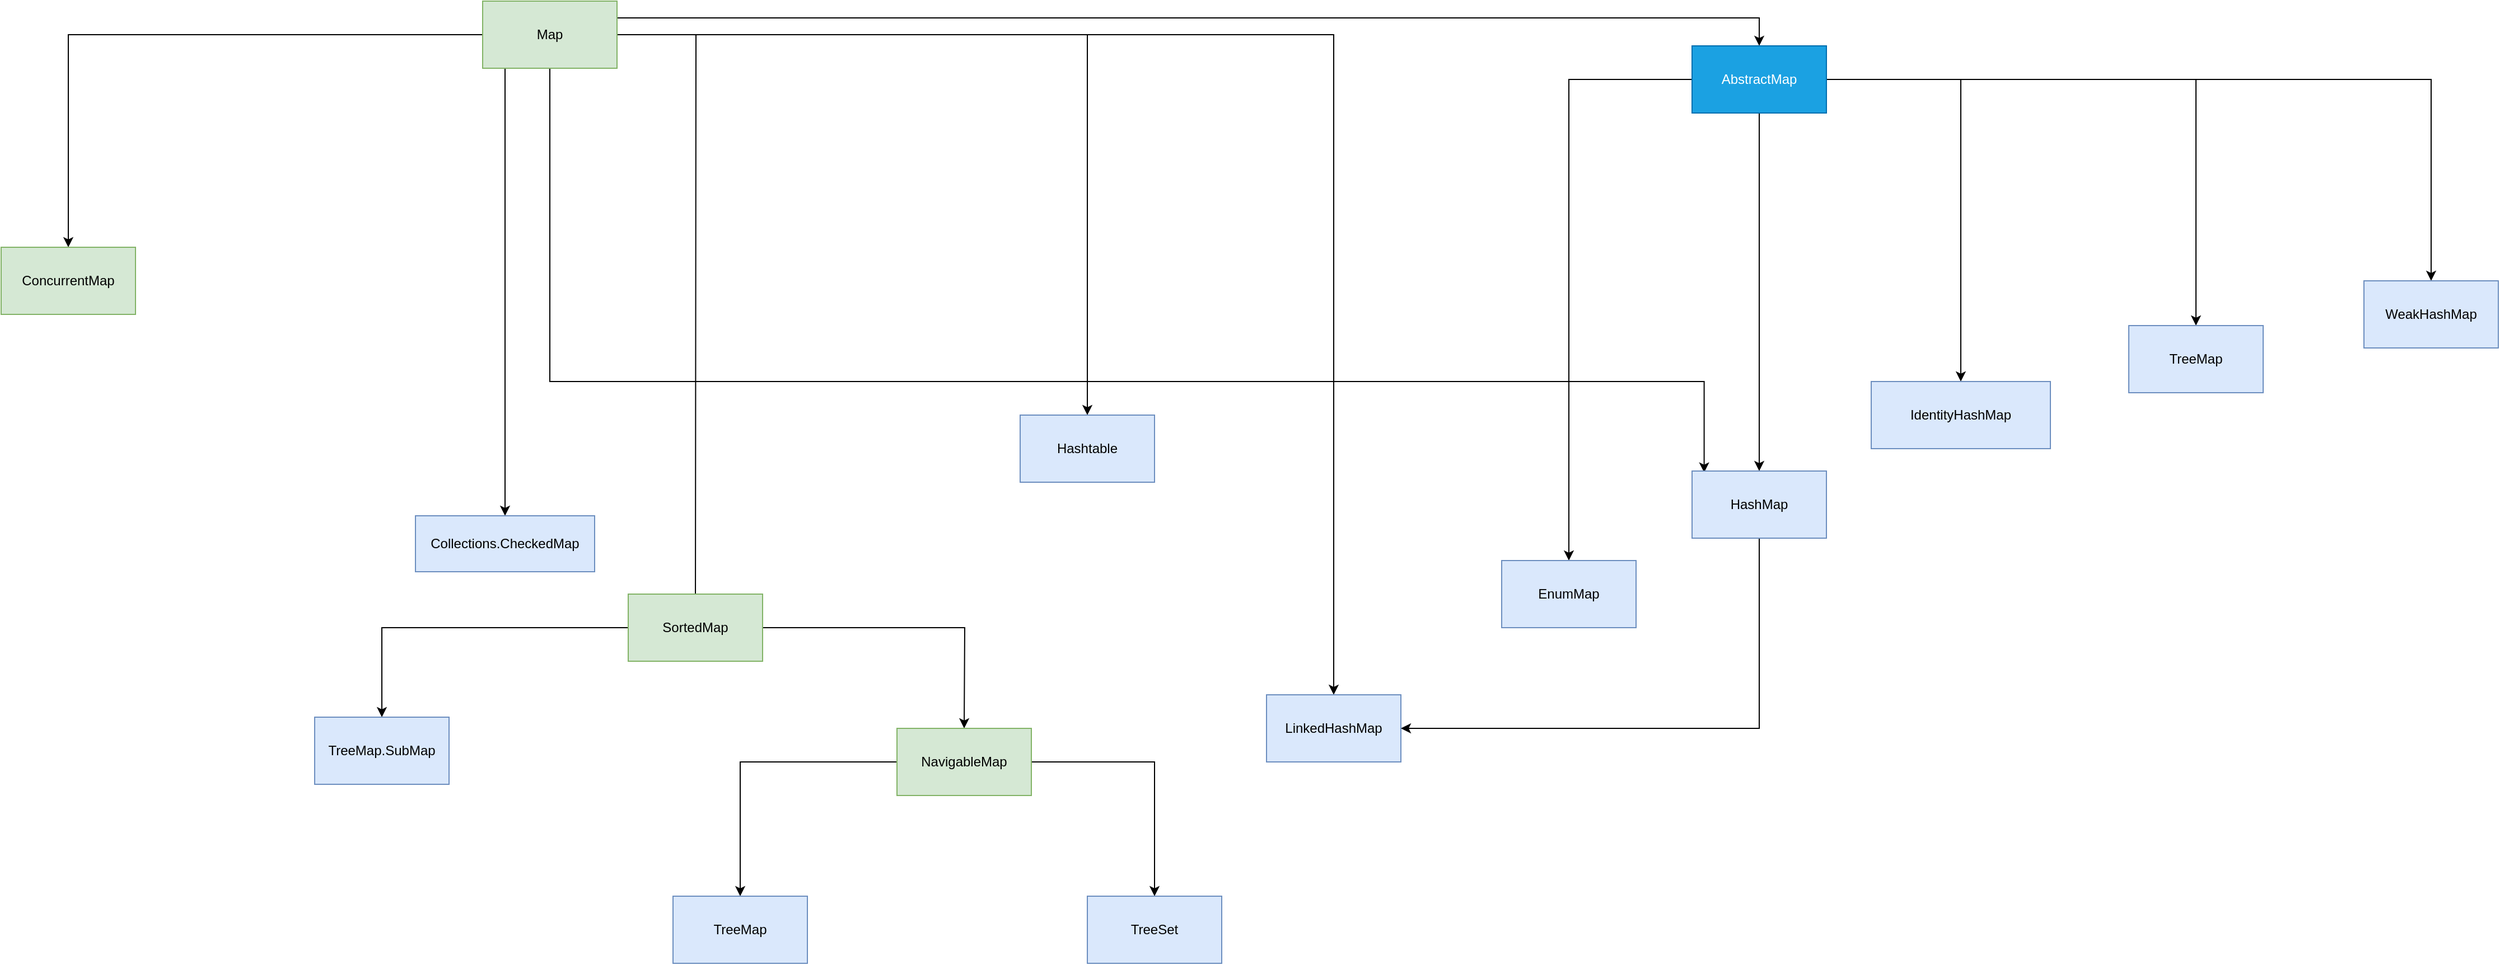 <mxfile version="13.7.1" type="github">
  <diagram id="ft0RDTEWMM9qcVWopbNN" name="第 1 页">
    <mxGraphModel dx="2557" dy="967" grid="1" gridSize="10" guides="1" tooltips="1" connect="1" arrows="1" fold="1" page="1" pageScale="1" pageWidth="827" pageHeight="1169" math="0" shadow="0">
      <root>
        <mxCell id="0" />
        <mxCell id="1" parent="0" />
        <mxCell id="yLaftU6mhb7iIhvLTqJX-21" style="edgeStyle=orthogonalEdgeStyle;rounded=0;orthogonalLoop=1;jettySize=auto;html=1;entryX=0.5;entryY=0;entryDx=0;entryDy=0;" edge="1" parent="1" source="yLaftU6mhb7iIhvLTqJX-1" target="yLaftU6mhb7iIhvLTqJX-22">
          <mxGeometry relative="1" as="geometry">
            <mxPoint x="790" y="300" as="targetPoint" />
          </mxGeometry>
        </mxCell>
        <mxCell id="yLaftU6mhb7iIhvLTqJX-24" style="edgeStyle=orthogonalEdgeStyle;rounded=0;orthogonalLoop=1;jettySize=auto;html=1;entryX=0.5;entryY=0;entryDx=0;entryDy=0;" edge="1" parent="1" source="yLaftU6mhb7iIhvLTqJX-1" target="yLaftU6mhb7iIhvLTqJX-14">
          <mxGeometry relative="1" as="geometry">
            <Array as="points">
              <mxPoint x="340" y="400" />
            </Array>
          </mxGeometry>
        </mxCell>
        <mxCell id="yLaftU6mhb7iIhvLTqJX-28" style="edgeStyle=orthogonalEdgeStyle;rounded=0;orthogonalLoop=1;jettySize=auto;html=1;" edge="1" parent="1" source="yLaftU6mhb7iIhvLTqJX-1">
          <mxGeometry relative="1" as="geometry">
            <mxPoint x="510.0" y="590" as="targetPoint" />
          </mxGeometry>
        </mxCell>
        <mxCell id="yLaftU6mhb7iIhvLTqJX-49" style="edgeStyle=orthogonalEdgeStyle;rounded=0;orthogonalLoop=1;jettySize=auto;html=1;entryX=0.5;entryY=0;entryDx=0;entryDy=0;" edge="1" parent="1" source="yLaftU6mhb7iIhvLTqJX-1" target="yLaftU6mhb7iIhvLTqJX-27">
          <mxGeometry relative="1" as="geometry" />
        </mxCell>
        <mxCell id="yLaftU6mhb7iIhvLTqJX-51" style="edgeStyle=orthogonalEdgeStyle;rounded=0;orthogonalLoop=1;jettySize=auto;html=1;" edge="1" parent="1" source="yLaftU6mhb7iIhvLTqJX-1" target="yLaftU6mhb7iIhvLTqJX-52">
          <mxGeometry relative="1" as="geometry">
            <mxPoint x="-50" y="290" as="targetPoint" />
          </mxGeometry>
        </mxCell>
        <mxCell id="yLaftU6mhb7iIhvLTqJX-54" style="edgeStyle=orthogonalEdgeStyle;rounded=0;orthogonalLoop=1;jettySize=auto;html=1;entryX=0.09;entryY=0.022;entryDx=0;entryDy=0;entryPerimeter=0;" edge="1" parent="1" source="yLaftU6mhb7iIhvLTqJX-1" target="yLaftU6mhb7iIhvLTqJX-42">
          <mxGeometry relative="1" as="geometry">
            <Array as="points">
              <mxPoint x="380" y="380" />
              <mxPoint x="1411" y="380" />
            </Array>
          </mxGeometry>
        </mxCell>
        <mxCell id="yLaftU6mhb7iIhvLTqJX-55" style="edgeStyle=orthogonalEdgeStyle;rounded=0;orthogonalLoop=1;jettySize=auto;html=1;exitX=1;exitY=0.25;exitDx=0;exitDy=0;entryX=0.5;entryY=0;entryDx=0;entryDy=0;" edge="1" parent="1" source="yLaftU6mhb7iIhvLTqJX-1" target="yLaftU6mhb7iIhvLTqJX-18">
          <mxGeometry relative="1" as="geometry" />
        </mxCell>
        <mxCell id="yLaftU6mhb7iIhvLTqJX-1" value="Map" style="rounded=0;whiteSpace=wrap;html=1;fillColor=#d5e8d4;strokeColor=#82b366;" vertex="1" parent="1">
          <mxGeometry x="320" y="40" width="120" height="60" as="geometry" />
        </mxCell>
        <mxCell id="yLaftU6mhb7iIhvLTqJX-14" value="Collections.CheckedMap" style="rounded=0;whiteSpace=wrap;html=1;fillColor=#dae8fc;strokeColor=#6c8ebf;" vertex="1" parent="1">
          <mxGeometry x="260" y="500" width="160" height="50" as="geometry" />
        </mxCell>
        <mxCell id="yLaftU6mhb7iIhvLTqJX-38" style="edgeStyle=orthogonalEdgeStyle;rounded=0;orthogonalLoop=1;jettySize=auto;html=1;" edge="1" parent="1" source="yLaftU6mhb7iIhvLTqJX-18" target="yLaftU6mhb7iIhvLTqJX-40">
          <mxGeometry relative="1" as="geometry">
            <mxPoint x="1330.0" y="540" as="targetPoint" />
          </mxGeometry>
        </mxCell>
        <mxCell id="yLaftU6mhb7iIhvLTqJX-41" style="edgeStyle=orthogonalEdgeStyle;rounded=0;orthogonalLoop=1;jettySize=auto;html=1;" edge="1" parent="1" source="yLaftU6mhb7iIhvLTqJX-18" target="yLaftU6mhb7iIhvLTqJX-42">
          <mxGeometry relative="1" as="geometry">
            <mxPoint x="1460.0" y="510" as="targetPoint" />
          </mxGeometry>
        </mxCell>
        <mxCell id="yLaftU6mhb7iIhvLTqJX-43" style="edgeStyle=orthogonalEdgeStyle;rounded=0;orthogonalLoop=1;jettySize=auto;html=1;" edge="1" parent="1" source="yLaftU6mhb7iIhvLTqJX-18" target="yLaftU6mhb7iIhvLTqJX-44">
          <mxGeometry relative="1" as="geometry">
            <mxPoint x="1620.0" y="510" as="targetPoint" />
          </mxGeometry>
        </mxCell>
        <mxCell id="yLaftU6mhb7iIhvLTqJX-45" style="edgeStyle=orthogonalEdgeStyle;rounded=0;orthogonalLoop=1;jettySize=auto;html=1;" edge="1" parent="1" source="yLaftU6mhb7iIhvLTqJX-18" target="yLaftU6mhb7iIhvLTqJX-46">
          <mxGeometry relative="1" as="geometry">
            <mxPoint x="1901.429" y="520" as="targetPoint" />
          </mxGeometry>
        </mxCell>
        <mxCell id="yLaftU6mhb7iIhvLTqJX-47" style="edgeStyle=orthogonalEdgeStyle;rounded=0;orthogonalLoop=1;jettySize=auto;html=1;" edge="1" parent="1" source="yLaftU6mhb7iIhvLTqJX-18" target="yLaftU6mhb7iIhvLTqJX-48">
          <mxGeometry relative="1" as="geometry">
            <mxPoint x="2060" y="510" as="targetPoint" />
          </mxGeometry>
        </mxCell>
        <mxCell id="yLaftU6mhb7iIhvLTqJX-18" value="AbstractMap" style="rounded=0;whiteSpace=wrap;html=1;fillColor=#1ba1e2;strokeColor=#006EAF;fontColor=#ffffff;" vertex="1" parent="1">
          <mxGeometry x="1400" y="80" width="120" height="60" as="geometry" />
        </mxCell>
        <mxCell id="yLaftU6mhb7iIhvLTqJX-22" value="Hashtable" style="rounded=0;whiteSpace=wrap;html=1;fillColor=#dae8fc;strokeColor=#6c8ebf;" vertex="1" parent="1">
          <mxGeometry x="800" y="410" width="120" height="60" as="geometry" />
        </mxCell>
        <mxCell id="yLaftU6mhb7iIhvLTqJX-25" style="edgeStyle=orthogonalEdgeStyle;rounded=0;orthogonalLoop=1;jettySize=auto;html=1;exitX=0.5;exitY=1;exitDx=0;exitDy=0;" edge="1" parent="1">
          <mxGeometry relative="1" as="geometry">
            <mxPoint x="-50" y="460" as="sourcePoint" />
            <mxPoint x="-50" y="460" as="targetPoint" />
          </mxGeometry>
        </mxCell>
        <mxCell id="yLaftU6mhb7iIhvLTqJX-27" value="LinkedHashMap" style="whiteSpace=wrap;html=1;fillColor=#dae8fc;strokeColor=#6c8ebf;" vertex="1" parent="1">
          <mxGeometry x="1020" y="660" width="120" height="60" as="geometry" />
        </mxCell>
        <mxCell id="yLaftU6mhb7iIhvLTqJX-30" style="edgeStyle=orthogonalEdgeStyle;rounded=0;orthogonalLoop=1;jettySize=auto;html=1;entryX=0.5;entryY=0;entryDx=0;entryDy=0;" edge="1" parent="1" source="yLaftU6mhb7iIhvLTqJX-29" target="yLaftU6mhb7iIhvLTqJX-31">
          <mxGeometry relative="1" as="geometry">
            <mxPoint x="230" y="710" as="targetPoint" />
          </mxGeometry>
        </mxCell>
        <mxCell id="yLaftU6mhb7iIhvLTqJX-32" style="edgeStyle=orthogonalEdgeStyle;rounded=0;orthogonalLoop=1;jettySize=auto;html=1;" edge="1" parent="1" source="yLaftU6mhb7iIhvLTqJX-29">
          <mxGeometry relative="1" as="geometry">
            <mxPoint x="750" y="690" as="targetPoint" />
          </mxGeometry>
        </mxCell>
        <mxCell id="yLaftU6mhb7iIhvLTqJX-29" value="SortedMap" style="whiteSpace=wrap;html=1;fillColor=#d5e8d4;strokeColor=#82b366;" vertex="1" parent="1">
          <mxGeometry x="450" y="570" width="120" height="60" as="geometry" />
        </mxCell>
        <mxCell id="yLaftU6mhb7iIhvLTqJX-31" value="TreeMap.SubMap" style="whiteSpace=wrap;html=1;fillColor=#dae8fc;strokeColor=#6c8ebf;" vertex="1" parent="1">
          <mxGeometry x="170" y="680" width="120" height="60" as="geometry" />
        </mxCell>
        <mxCell id="yLaftU6mhb7iIhvLTqJX-34" style="edgeStyle=orthogonalEdgeStyle;rounded=0;orthogonalLoop=1;jettySize=auto;html=1;entryX=0.5;entryY=0;entryDx=0;entryDy=0;" edge="1" parent="1" source="yLaftU6mhb7iIhvLTqJX-33" target="yLaftU6mhb7iIhvLTqJX-35">
          <mxGeometry relative="1" as="geometry">
            <mxPoint x="560" y="860" as="targetPoint" />
          </mxGeometry>
        </mxCell>
        <mxCell id="yLaftU6mhb7iIhvLTqJX-36" style="edgeStyle=orthogonalEdgeStyle;rounded=0;orthogonalLoop=1;jettySize=auto;html=1;entryX=0.5;entryY=0;entryDx=0;entryDy=0;" edge="1" parent="1" source="yLaftU6mhb7iIhvLTqJX-33" target="yLaftU6mhb7iIhvLTqJX-37">
          <mxGeometry relative="1" as="geometry">
            <mxPoint x="920" y="830" as="targetPoint" />
          </mxGeometry>
        </mxCell>
        <mxCell id="yLaftU6mhb7iIhvLTqJX-33" value="NavigableMap" style="whiteSpace=wrap;html=1;fillColor=#d5e8d4;strokeColor=#82b366;" vertex="1" parent="1">
          <mxGeometry x="690" y="690" width="120" height="60" as="geometry" />
        </mxCell>
        <mxCell id="yLaftU6mhb7iIhvLTqJX-35" value="TreeMap" style="whiteSpace=wrap;html=1;fillColor=#dae8fc;strokeColor=#6c8ebf;" vertex="1" parent="1">
          <mxGeometry x="490" y="840" width="120" height="60" as="geometry" />
        </mxCell>
        <mxCell id="yLaftU6mhb7iIhvLTqJX-37" value="TreeSet" style="whiteSpace=wrap;html=1;fillColor=#dae8fc;strokeColor=#6c8ebf;" vertex="1" parent="1">
          <mxGeometry x="860" y="840" width="120" height="60" as="geometry" />
        </mxCell>
        <mxCell id="yLaftU6mhb7iIhvLTqJX-40" value="EnumMap" style="rounded=0;whiteSpace=wrap;html=1;fillColor=#dae8fc;strokeColor=#6c8ebf;" vertex="1" parent="1">
          <mxGeometry x="1230.0" y="540" width="120" height="60" as="geometry" />
        </mxCell>
        <mxCell id="yLaftU6mhb7iIhvLTqJX-50" style="edgeStyle=orthogonalEdgeStyle;rounded=0;orthogonalLoop=1;jettySize=auto;html=1;entryX=1;entryY=0.5;entryDx=0;entryDy=0;" edge="1" parent="1" source="yLaftU6mhb7iIhvLTqJX-42" target="yLaftU6mhb7iIhvLTqJX-27">
          <mxGeometry relative="1" as="geometry">
            <Array as="points">
              <mxPoint x="1460" y="690" />
            </Array>
          </mxGeometry>
        </mxCell>
        <mxCell id="yLaftU6mhb7iIhvLTqJX-42" value="HashMap" style="rounded=0;whiteSpace=wrap;html=1;fillColor=#dae8fc;strokeColor=#6c8ebf;" vertex="1" parent="1">
          <mxGeometry x="1400.0" y="460" width="120" height="60" as="geometry" />
        </mxCell>
        <mxCell id="yLaftU6mhb7iIhvLTqJX-44" value="IdentityHashMap" style="rounded=0;whiteSpace=wrap;html=1;fillColor=#dae8fc;strokeColor=#6c8ebf;" vertex="1" parent="1">
          <mxGeometry x="1560" y="380" width="160" height="60" as="geometry" />
        </mxCell>
        <mxCell id="yLaftU6mhb7iIhvLTqJX-46" value="TreeMap" style="rounded=0;whiteSpace=wrap;html=1;fillColor=#dae8fc;strokeColor=#6c8ebf;" vertex="1" parent="1">
          <mxGeometry x="1789.999" y="330" width="120" height="60" as="geometry" />
        </mxCell>
        <mxCell id="yLaftU6mhb7iIhvLTqJX-48" value="WeakHashMap" style="rounded=0;whiteSpace=wrap;html=1;fillColor=#dae8fc;strokeColor=#6c8ebf;" vertex="1" parent="1">
          <mxGeometry x="2000" y="290" width="120" height="60" as="geometry" />
        </mxCell>
        <mxCell id="yLaftU6mhb7iIhvLTqJX-52" value="ConcurrentMap" style="rounded=0;whiteSpace=wrap;html=1;fillColor=#d5e8d4;strokeColor=#82b366;" vertex="1" parent="1">
          <mxGeometry x="-110" y="260" width="120" height="60" as="geometry" />
        </mxCell>
      </root>
    </mxGraphModel>
  </diagram>
</mxfile>
